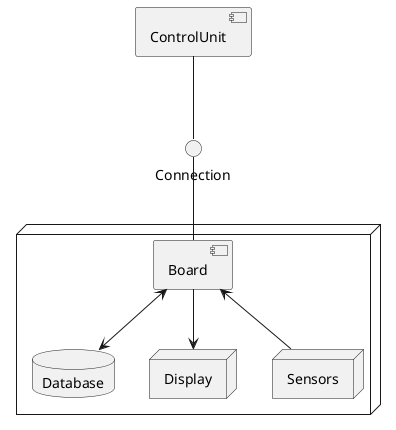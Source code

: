 @startuml
node {
	database Database
	node Display
	node Sensors
	[Board] <--> Database
	[Board] --> Display
	[Board] <-- Sensors
} 

[ControlUnit] -down- Connection
[Board] -up- Connection

@enduml